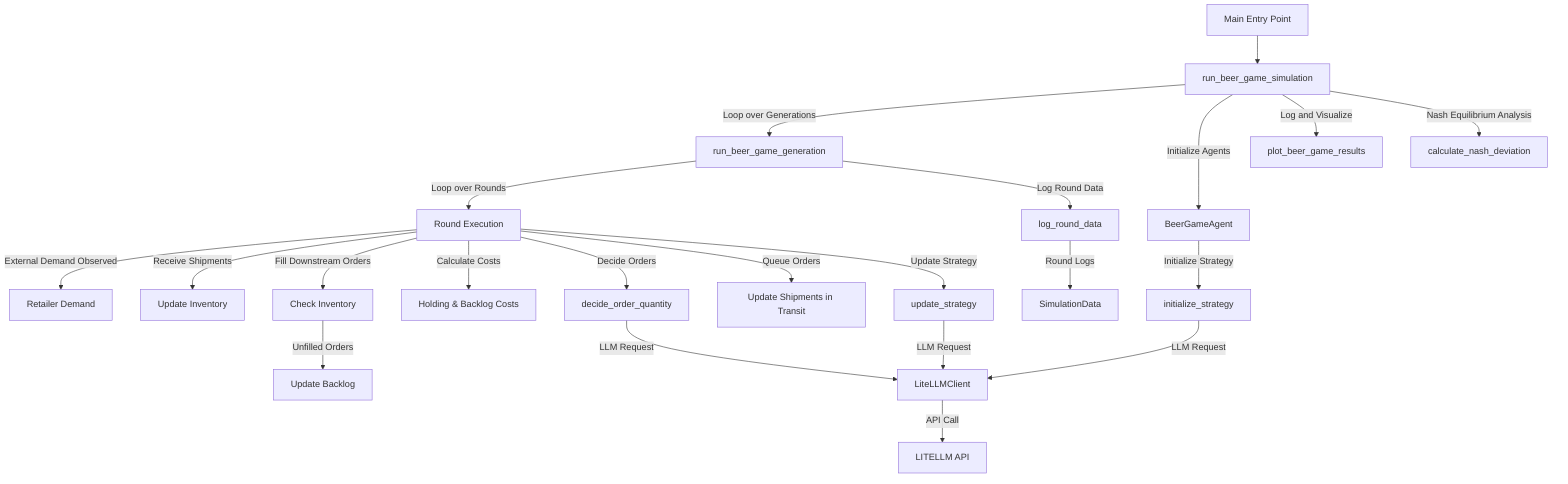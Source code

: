 graph TD
    A[Main Entry Point] --> B[run_beer_game_simulation]
    B -->|Loop over Generations| C[run_beer_game_generation]
    B -->|Initialize Agents| D[BeerGameAgent]
    D -->|Initialize Strategy| E[initialize_strategy]
    E -->|LLM Request| F[LiteLLMClient]
    F -->|API Call| G[LITELLM API]

    C -->|Loop over Rounds| H[Round Execution]
    H -->|External Demand Observed| I[Retailer Demand]
    H -->|Receive Shipments| J[Update Inventory]
    H -->|Fill Downstream Orders| K[Check Inventory]
    K -->|Unfilled Orders| L[Update Backlog]
    H -->|Calculate Costs| M[Holding & Backlog Costs]

    H -->|Decide Orders| N[decide_order_quantity]
    N -->|LLM Request| F
    H -->|Queue Orders| O[Update Shipments in Transit]

    C -->|Log Round Data| P[log_round_data]
    P -->|Round Logs| Q[SimulationData]

    B -->|Log and Visualize| R[plot_beer_game_results]
    B -->|Nash Equilibrium Analysis| S[calculate_nash_deviation]

    H -->|Update Strategy| T[update_strategy]
    T -->|LLM Request| F